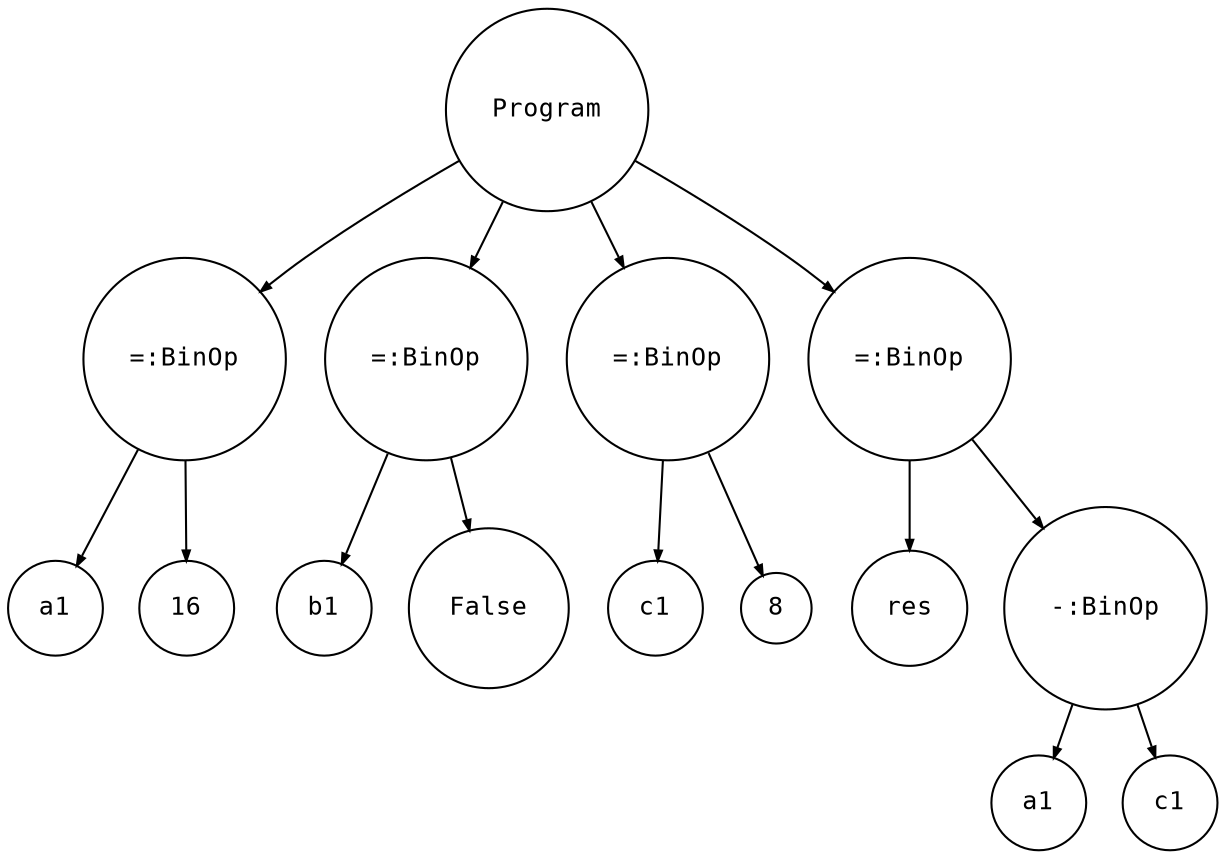 digraph astgraph {
    node [shape=circle, fontsize=12, fontname="Courier", height=.1];
    ranksep=.3;
    edge [arrowsize=.5]
    node1 [label="=:BinOp"]
    Program -> node1
    node2 [label="a1"]
    node1 -> node2
    node3 [label="16"]
    node1 -> node3
    node4 [label="=:BinOp"]
    Program -> node4
    node5 [label="b1"]
    node4 -> node5
    node6 [label="False"]
    node4 -> node6
    node7 [label="=:BinOp"]
    Program -> node7
    node8 [label="c1"]
    node7 -> node8
    node9 [label="8"]
    node7 -> node9
    node10 [label="=:BinOp"]
    Program -> node10
    node11 [label="res"]
    node10 -> node11
    node12 [label="-:BinOp"]
    node10 -> node12
    node13 [label="a1"]
    node12 -> node13
    node14 [label="c1"]
    node12 -> node14
}